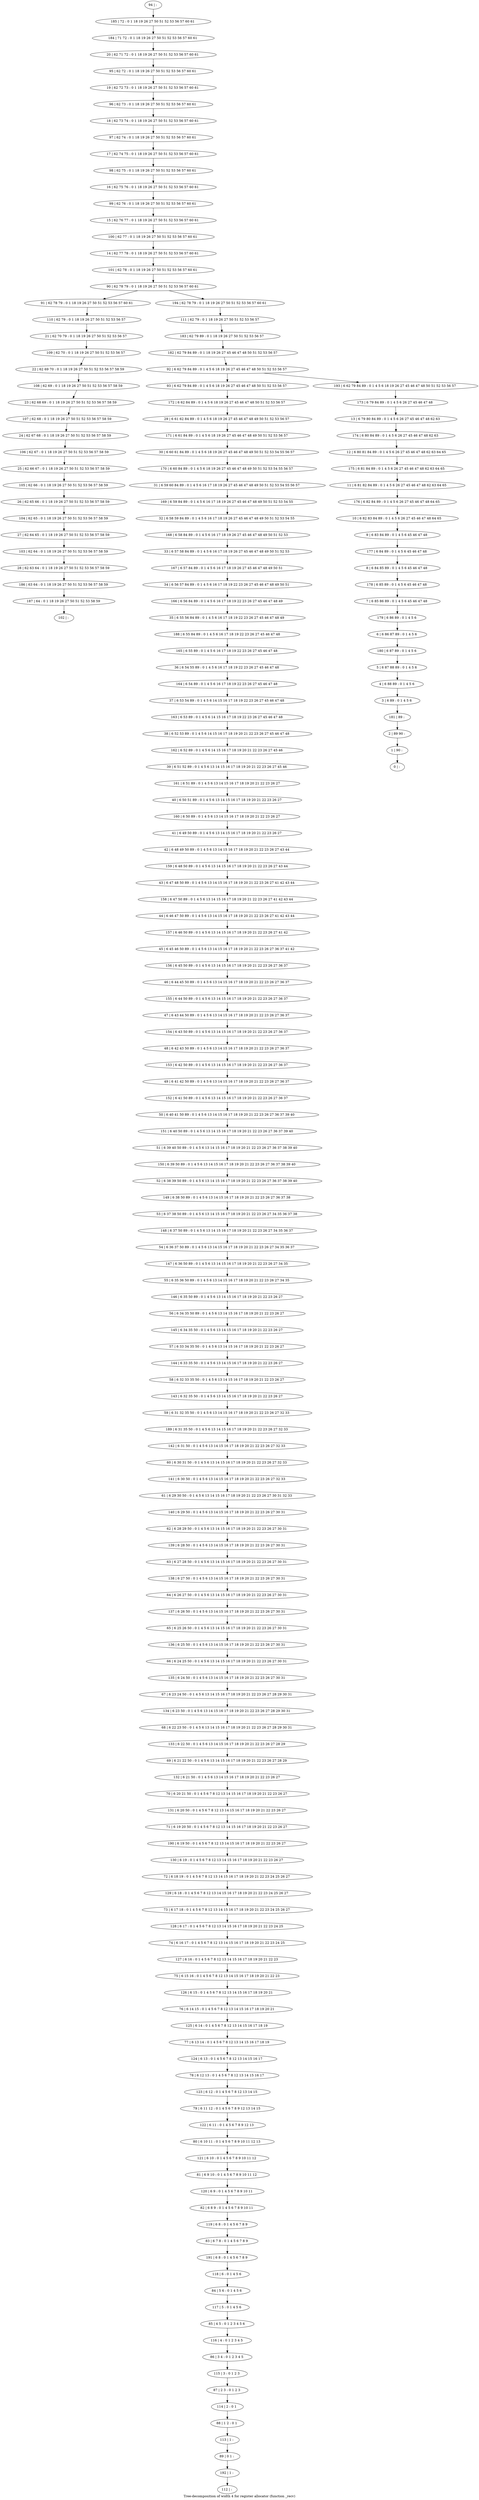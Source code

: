 digraph G {
graph [label="Tree-decomposition of width 4 for register allocator (function _recv)"]
0[label="0 | : "];
1[label="1 | 90 : "];
2[label="2 | 89 90 : "];
3[label="3 | 6 89 : 0 1 4 5 6 "];
4[label="4 | 6 88 89 : 0 1 4 5 6 "];
5[label="5 | 6 87 88 89 : 0 1 4 5 6 "];
6[label="6 | 6 86 87 89 : 0 1 4 5 6 "];
7[label="7 | 6 85 86 89 : 0 1 4 5 6 45 46 47 48 "];
8[label="8 | 6 84 85 89 : 0 1 4 5 6 45 46 47 48 "];
9[label="9 | 6 83 84 89 : 0 1 4 5 6 45 46 47 48 "];
10[label="10 | 6 82 83 84 89 : 0 1 4 5 6 26 27 45 46 47 48 64 65 "];
11[label="11 | 6 81 82 84 89 : 0 1 4 5 6 26 27 45 46 47 48 62 63 64 65 "];
12[label="12 | 6 80 81 84 89 : 0 1 4 5 6 26 27 45 46 47 48 62 63 64 65 "];
13[label="13 | 6 79 80 84 89 : 0 1 4 5 6 26 27 45 46 47 48 62 63 "];
14[label="14 | 62 77 78 : 0 1 18 19 26 27 50 51 52 53 56 57 60 61 "];
15[label="15 | 62 76 77 : 0 1 18 19 26 27 50 51 52 53 56 57 60 61 "];
16[label="16 | 62 75 76 : 0 1 18 19 26 27 50 51 52 53 56 57 60 61 "];
17[label="17 | 62 74 75 : 0 1 18 19 26 27 50 51 52 53 56 57 60 61 "];
18[label="18 | 62 73 74 : 0 1 18 19 26 27 50 51 52 53 56 57 60 61 "];
19[label="19 | 62 72 73 : 0 1 18 19 26 27 50 51 52 53 56 57 60 61 "];
20[label="20 | 62 71 72 : 0 1 18 19 26 27 50 51 52 53 56 57 60 61 "];
21[label="21 | 62 70 79 : 0 1 18 19 26 27 50 51 52 53 56 57 "];
22[label="22 | 62 69 70 : 0 1 18 19 26 27 50 51 52 53 56 57 58 59 "];
23[label="23 | 62 68 69 : 0 1 18 19 26 27 50 51 52 53 56 57 58 59 "];
24[label="24 | 62 67 68 : 0 1 18 19 26 27 50 51 52 53 56 57 58 59 "];
25[label="25 | 62 66 67 : 0 1 18 19 26 27 50 51 52 53 56 57 58 59 "];
26[label="26 | 62 65 66 : 0 1 18 19 26 27 50 51 52 53 56 57 58 59 "];
27[label="27 | 62 64 65 : 0 1 18 19 26 27 50 51 52 53 56 57 58 59 "];
28[label="28 | 62 63 64 : 0 1 18 19 26 27 50 51 52 53 56 57 58 59 "];
29[label="29 | 6 61 62 84 89 : 0 1 4 5 6 18 19 26 27 45 46 47 48 49 50 51 52 53 56 57 "];
30[label="30 | 6 60 61 84 89 : 0 1 4 5 6 18 19 26 27 45 46 47 48 49 50 51 52 53 54 55 56 57 "];
31[label="31 | 6 59 60 84 89 : 0 1 4 5 6 16 17 18 19 26 27 45 46 47 48 49 50 51 52 53 54 55 56 57 "];
32[label="32 | 6 58 59 84 89 : 0 1 4 5 6 16 17 18 19 26 27 45 46 47 48 49 50 51 52 53 54 55 "];
33[label="33 | 6 57 58 84 89 : 0 1 4 5 6 16 17 18 19 26 27 45 46 47 48 49 50 51 52 53 "];
34[label="34 | 6 56 57 84 89 : 0 1 4 5 6 16 17 18 19 22 23 26 27 45 46 47 48 49 50 51 "];
35[label="35 | 6 55 56 84 89 : 0 1 4 5 6 16 17 18 19 22 23 26 27 45 46 47 48 49 "];
36[label="36 | 6 54 55 89 : 0 1 4 5 6 16 17 18 19 22 23 26 27 45 46 47 48 "];
37[label="37 | 6 53 54 89 : 0 1 4 5 6 14 15 16 17 18 19 22 23 26 27 45 46 47 48 "];
38[label="38 | 6 52 53 89 : 0 1 4 5 6 14 15 16 17 18 19 20 21 22 23 26 27 45 46 47 48 "];
39[label="39 | 6 51 52 89 : 0 1 4 5 6 13 14 15 16 17 18 19 20 21 22 23 26 27 45 46 "];
40[label="40 | 6 50 51 89 : 0 1 4 5 6 13 14 15 16 17 18 19 20 21 22 23 26 27 "];
41[label="41 | 6 49 50 89 : 0 1 4 5 6 13 14 15 16 17 18 19 20 21 22 23 26 27 "];
42[label="42 | 6 48 49 50 89 : 0 1 4 5 6 13 14 15 16 17 18 19 20 21 22 23 26 27 43 44 "];
43[label="43 | 6 47 48 50 89 : 0 1 4 5 6 13 14 15 16 17 18 19 20 21 22 23 26 27 41 42 43 44 "];
44[label="44 | 6 46 47 50 89 : 0 1 4 5 6 13 14 15 16 17 18 19 20 21 22 23 26 27 41 42 43 44 "];
45[label="45 | 6 45 46 50 89 : 0 1 4 5 6 13 14 15 16 17 18 19 20 21 22 23 26 27 36 37 41 42 "];
46[label="46 | 6 44 45 50 89 : 0 1 4 5 6 13 14 15 16 17 18 19 20 21 22 23 26 27 36 37 "];
47[label="47 | 6 43 44 50 89 : 0 1 4 5 6 13 14 15 16 17 18 19 20 21 22 23 26 27 36 37 "];
48[label="48 | 6 42 43 50 89 : 0 1 4 5 6 13 14 15 16 17 18 19 20 21 22 23 26 27 36 37 "];
49[label="49 | 6 41 42 50 89 : 0 1 4 5 6 13 14 15 16 17 18 19 20 21 22 23 26 27 36 37 "];
50[label="50 | 6 40 41 50 89 : 0 1 4 5 6 13 14 15 16 17 18 19 20 21 22 23 26 27 36 37 39 40 "];
51[label="51 | 6 39 40 50 89 : 0 1 4 5 6 13 14 15 16 17 18 19 20 21 22 23 26 27 36 37 38 39 40 "];
52[label="52 | 6 38 39 50 89 : 0 1 4 5 6 13 14 15 16 17 18 19 20 21 22 23 26 27 36 37 38 39 40 "];
53[label="53 | 6 37 38 50 89 : 0 1 4 5 6 13 14 15 16 17 18 19 20 21 22 23 26 27 34 35 36 37 38 "];
54[label="54 | 6 36 37 50 89 : 0 1 4 5 6 13 14 15 16 17 18 19 20 21 22 23 26 27 34 35 36 37 "];
55[label="55 | 6 35 36 50 89 : 0 1 4 5 6 13 14 15 16 17 18 19 20 21 22 23 26 27 34 35 "];
56[label="56 | 6 34 35 50 89 : 0 1 4 5 6 13 14 15 16 17 18 19 20 21 22 23 26 27 "];
57[label="57 | 6 33 34 35 50 : 0 1 4 5 6 13 14 15 16 17 18 19 20 21 22 23 26 27 "];
58[label="58 | 6 32 33 35 50 : 0 1 4 5 6 13 14 15 16 17 18 19 20 21 22 23 26 27 "];
59[label="59 | 6 31 32 35 50 : 0 1 4 5 6 13 14 15 16 17 18 19 20 21 22 23 26 27 32 33 "];
60[label="60 | 6 30 31 50 : 0 1 4 5 6 13 14 15 16 17 18 19 20 21 22 23 26 27 32 33 "];
61[label="61 | 6 29 30 50 : 0 1 4 5 6 13 14 15 16 17 18 19 20 21 22 23 26 27 30 31 32 33 "];
62[label="62 | 6 28 29 50 : 0 1 4 5 6 13 14 15 16 17 18 19 20 21 22 23 26 27 30 31 "];
63[label="63 | 6 27 28 50 : 0 1 4 5 6 13 14 15 16 17 18 19 20 21 22 23 26 27 30 31 "];
64[label="64 | 6 26 27 50 : 0 1 4 5 6 13 14 15 16 17 18 19 20 21 22 23 26 27 30 31 "];
65[label="65 | 6 25 26 50 : 0 1 4 5 6 13 14 15 16 17 18 19 20 21 22 23 26 27 30 31 "];
66[label="66 | 6 24 25 50 : 0 1 4 5 6 13 14 15 16 17 18 19 20 21 22 23 26 27 30 31 "];
67[label="67 | 6 23 24 50 : 0 1 4 5 6 13 14 15 16 17 18 19 20 21 22 23 26 27 28 29 30 31 "];
68[label="68 | 6 22 23 50 : 0 1 4 5 6 13 14 15 16 17 18 19 20 21 22 23 26 27 28 29 30 31 "];
69[label="69 | 6 21 22 50 : 0 1 4 5 6 13 14 15 16 17 18 19 20 21 22 23 26 27 28 29 "];
70[label="70 | 6 20 21 50 : 0 1 4 5 6 7 8 12 13 14 15 16 17 18 19 20 21 22 23 26 27 "];
71[label="71 | 6 19 20 50 : 0 1 4 5 6 7 8 12 13 14 15 16 17 18 19 20 21 22 23 26 27 "];
72[label="72 | 6 18 19 : 0 1 4 5 6 7 8 12 13 14 15 16 17 18 19 20 21 22 23 24 25 26 27 "];
73[label="73 | 6 17 18 : 0 1 4 5 6 7 8 12 13 14 15 16 17 18 19 20 21 22 23 24 25 26 27 "];
74[label="74 | 6 16 17 : 0 1 4 5 6 7 8 12 13 14 15 16 17 18 19 20 21 22 23 24 25 "];
75[label="75 | 6 15 16 : 0 1 4 5 6 7 8 12 13 14 15 16 17 18 19 20 21 22 23 "];
76[label="76 | 6 14 15 : 0 1 4 5 6 7 8 12 13 14 15 16 17 18 19 20 21 "];
77[label="77 | 6 13 14 : 0 1 4 5 6 7 8 12 13 14 15 16 17 18 19 "];
78[label="78 | 6 12 13 : 0 1 4 5 6 7 8 12 13 14 15 16 17 "];
79[label="79 | 6 11 12 : 0 1 4 5 6 7 8 9 12 13 14 15 "];
80[label="80 | 6 10 11 : 0 1 4 5 6 7 8 9 10 11 12 13 "];
81[label="81 | 6 9 10 : 0 1 4 5 6 7 8 9 10 11 12 "];
82[label="82 | 6 8 9 : 0 1 4 5 6 7 8 9 10 11 "];
83[label="83 | 6 7 8 : 0 1 4 5 6 7 8 9 "];
84[label="84 | 5 6 : 0 1 4 5 6 "];
85[label="85 | 4 5 : 0 1 2 3 4 5 6 "];
86[label="86 | 3 4 : 0 1 2 3 4 5 "];
87[label="87 | 2 3 : 0 1 2 3 "];
88[label="88 | 1 2 : 0 1 "];
89[label="89 | 0 1 : "];
90[label="90 | 62 78 79 : 0 1 18 19 26 27 50 51 52 53 56 57 60 61 "];
91[label="91 | 62 78 79 : 0 1 18 19 26 27 50 51 52 53 56 57 60 61 "];
92[label="92 | 6 62 79 84 89 : 0 1 4 5 6 18 19 26 27 45 46 47 48 50 51 52 53 56 57 "];
93[label="93 | 6 62 79 84 89 : 0 1 4 5 6 18 19 26 27 45 46 47 48 50 51 52 53 56 57 "];
94[label="94 | : "];
95[label="95 | 62 72 : 0 1 18 19 26 27 50 51 52 53 56 57 60 61 "];
96[label="96 | 62 73 : 0 1 18 19 26 27 50 51 52 53 56 57 60 61 "];
97[label="97 | 62 74 : 0 1 18 19 26 27 50 51 52 53 56 57 60 61 "];
98[label="98 | 62 75 : 0 1 18 19 26 27 50 51 52 53 56 57 60 61 "];
99[label="99 | 62 76 : 0 1 18 19 26 27 50 51 52 53 56 57 60 61 "];
100[label="100 | 62 77 : 0 1 18 19 26 27 50 51 52 53 56 57 60 61 "];
101[label="101 | 62 78 : 0 1 18 19 26 27 50 51 52 53 56 57 60 61 "];
102[label="102 | : "];
103[label="103 | 62 64 : 0 1 18 19 26 27 50 51 52 53 56 57 58 59 "];
104[label="104 | 62 65 : 0 1 18 19 26 27 50 51 52 53 56 57 58 59 "];
105[label="105 | 62 66 : 0 1 18 19 26 27 50 51 52 53 56 57 58 59 "];
106[label="106 | 62 67 : 0 1 18 19 26 27 50 51 52 53 56 57 58 59 "];
107[label="107 | 62 68 : 0 1 18 19 26 27 50 51 52 53 56 57 58 59 "];
108[label="108 | 62 69 : 0 1 18 19 26 27 50 51 52 53 56 57 58 59 "];
109[label="109 | 62 70 : 0 1 18 19 26 27 50 51 52 53 56 57 "];
110[label="110 | 62 79 : 0 1 18 19 26 27 50 51 52 53 56 57 "];
111[label="111 | 62 79 : 0 1 18 19 26 27 50 51 52 53 56 57 "];
112[label="112 | : "];
113[label="113 | 1 : "];
114[label="114 | 2 : 0 1 "];
115[label="115 | 3 : 0 1 2 3 "];
116[label="116 | 4 : 0 1 2 3 4 5 "];
117[label="117 | 5 : 0 1 4 5 6 "];
118[label="118 | 6 : 0 1 4 5 6 "];
119[label="119 | 6 8 : 0 1 4 5 6 7 8 9 "];
120[label="120 | 6 9 : 0 1 4 5 6 7 8 9 10 11 "];
121[label="121 | 6 10 : 0 1 4 5 6 7 8 9 10 11 12 "];
122[label="122 | 6 11 : 0 1 4 5 6 7 8 9 12 13 "];
123[label="123 | 6 12 : 0 1 4 5 6 7 8 12 13 14 15 "];
124[label="124 | 6 13 : 0 1 4 5 6 7 8 12 13 14 15 16 17 "];
125[label="125 | 6 14 : 0 1 4 5 6 7 8 12 13 14 15 16 17 18 19 "];
126[label="126 | 6 15 : 0 1 4 5 6 7 8 12 13 14 15 16 17 18 19 20 21 "];
127[label="127 | 6 16 : 0 1 4 5 6 7 8 12 13 14 15 16 17 18 19 20 21 22 23 "];
128[label="128 | 6 17 : 0 1 4 5 6 7 8 12 13 14 15 16 17 18 19 20 21 22 23 24 25 "];
129[label="129 | 6 18 : 0 1 4 5 6 7 8 12 13 14 15 16 17 18 19 20 21 22 23 24 25 26 27 "];
130[label="130 | 6 19 : 0 1 4 5 6 7 8 12 13 14 15 16 17 18 19 20 21 22 23 26 27 "];
131[label="131 | 6 20 50 : 0 1 4 5 6 7 8 12 13 14 15 16 17 18 19 20 21 22 23 26 27 "];
132[label="132 | 6 21 50 : 0 1 4 5 6 13 14 15 16 17 18 19 20 21 22 23 26 27 "];
133[label="133 | 6 22 50 : 0 1 4 5 6 13 14 15 16 17 18 19 20 21 22 23 26 27 28 29 "];
134[label="134 | 6 23 50 : 0 1 4 5 6 13 14 15 16 17 18 19 20 21 22 23 26 27 28 29 30 31 "];
135[label="135 | 6 24 50 : 0 1 4 5 6 13 14 15 16 17 18 19 20 21 22 23 26 27 30 31 "];
136[label="136 | 6 25 50 : 0 1 4 5 6 13 14 15 16 17 18 19 20 21 22 23 26 27 30 31 "];
137[label="137 | 6 26 50 : 0 1 4 5 6 13 14 15 16 17 18 19 20 21 22 23 26 27 30 31 "];
138[label="138 | 6 27 50 : 0 1 4 5 6 13 14 15 16 17 18 19 20 21 22 23 26 27 30 31 "];
139[label="139 | 6 28 50 : 0 1 4 5 6 13 14 15 16 17 18 19 20 21 22 23 26 27 30 31 "];
140[label="140 | 6 29 50 : 0 1 4 5 6 13 14 15 16 17 18 19 20 21 22 23 26 27 30 31 "];
141[label="141 | 6 30 50 : 0 1 4 5 6 13 14 15 16 17 18 19 20 21 22 23 26 27 32 33 "];
142[label="142 | 6 31 50 : 0 1 4 5 6 13 14 15 16 17 18 19 20 21 22 23 26 27 32 33 "];
143[label="143 | 6 32 35 50 : 0 1 4 5 6 13 14 15 16 17 18 19 20 21 22 23 26 27 "];
144[label="144 | 6 33 35 50 : 0 1 4 5 6 13 14 15 16 17 18 19 20 21 22 23 26 27 "];
145[label="145 | 6 34 35 50 : 0 1 4 5 6 13 14 15 16 17 18 19 20 21 22 23 26 27 "];
146[label="146 | 6 35 50 89 : 0 1 4 5 6 13 14 15 16 17 18 19 20 21 22 23 26 27 "];
147[label="147 | 6 36 50 89 : 0 1 4 5 6 13 14 15 16 17 18 19 20 21 22 23 26 27 34 35 "];
148[label="148 | 6 37 50 89 : 0 1 4 5 6 13 14 15 16 17 18 19 20 21 22 23 26 27 34 35 36 37 "];
149[label="149 | 6 38 50 89 : 0 1 4 5 6 13 14 15 16 17 18 19 20 21 22 23 26 27 36 37 38 "];
150[label="150 | 6 39 50 89 : 0 1 4 5 6 13 14 15 16 17 18 19 20 21 22 23 26 27 36 37 38 39 40 "];
151[label="151 | 6 40 50 89 : 0 1 4 5 6 13 14 15 16 17 18 19 20 21 22 23 26 27 36 37 39 40 "];
152[label="152 | 6 41 50 89 : 0 1 4 5 6 13 14 15 16 17 18 19 20 21 22 23 26 27 36 37 "];
153[label="153 | 6 42 50 89 : 0 1 4 5 6 13 14 15 16 17 18 19 20 21 22 23 26 27 36 37 "];
154[label="154 | 6 43 50 89 : 0 1 4 5 6 13 14 15 16 17 18 19 20 21 22 23 26 27 36 37 "];
155[label="155 | 6 44 50 89 : 0 1 4 5 6 13 14 15 16 17 18 19 20 21 22 23 26 27 36 37 "];
156[label="156 | 6 45 50 89 : 0 1 4 5 6 13 14 15 16 17 18 19 20 21 22 23 26 27 36 37 "];
157[label="157 | 6 46 50 89 : 0 1 4 5 6 13 14 15 16 17 18 19 20 21 22 23 26 27 41 42 "];
158[label="158 | 6 47 50 89 : 0 1 4 5 6 13 14 15 16 17 18 19 20 21 22 23 26 27 41 42 43 44 "];
159[label="159 | 6 48 50 89 : 0 1 4 5 6 13 14 15 16 17 18 19 20 21 22 23 26 27 43 44 "];
160[label="160 | 6 50 89 : 0 1 4 5 6 13 14 15 16 17 18 19 20 21 22 23 26 27 "];
161[label="161 | 6 51 89 : 0 1 4 5 6 13 14 15 16 17 18 19 20 21 22 23 26 27 "];
162[label="162 | 6 52 89 : 0 1 4 5 6 14 15 16 17 18 19 20 21 22 23 26 27 45 46 "];
163[label="163 | 6 53 89 : 0 1 4 5 6 14 15 16 17 18 19 22 23 26 27 45 46 47 48 "];
164[label="164 | 6 54 89 : 0 1 4 5 6 16 17 18 19 22 23 26 27 45 46 47 48 "];
165[label="165 | 6 55 89 : 0 1 4 5 6 16 17 18 19 22 23 26 27 45 46 47 48 "];
166[label="166 | 6 56 84 89 : 0 1 4 5 6 16 17 18 19 22 23 26 27 45 46 47 48 49 "];
167[label="167 | 6 57 84 89 : 0 1 4 5 6 16 17 18 19 26 27 45 46 47 48 49 50 51 "];
168[label="168 | 6 58 84 89 : 0 1 4 5 6 16 17 18 19 26 27 45 46 47 48 49 50 51 52 53 "];
169[label="169 | 6 59 84 89 : 0 1 4 5 6 16 17 18 19 26 27 45 46 47 48 49 50 51 52 53 54 55 "];
170[label="170 | 6 60 84 89 : 0 1 4 5 6 18 19 26 27 45 46 47 48 49 50 51 52 53 54 55 56 57 "];
171[label="171 | 6 61 84 89 : 0 1 4 5 6 18 19 26 27 45 46 47 48 49 50 51 52 53 56 57 "];
172[label="172 | 6 62 84 89 : 0 1 4 5 6 18 19 26 27 45 46 47 48 50 51 52 53 56 57 "];
173[label="173 | 6 79 84 89 : 0 1 4 5 6 26 27 45 46 47 48 "];
174[label="174 | 6 80 84 89 : 0 1 4 5 6 26 27 45 46 47 48 62 63 "];
175[label="175 | 6 81 84 89 : 0 1 4 5 6 26 27 45 46 47 48 62 63 64 65 "];
176[label="176 | 6 82 84 89 : 0 1 4 5 6 26 27 45 46 47 48 64 65 "];
177[label="177 | 6 84 89 : 0 1 4 5 6 45 46 47 48 "];
178[label="178 | 6 85 89 : 0 1 4 5 6 45 46 47 48 "];
179[label="179 | 6 86 89 : 0 1 4 5 6 "];
180[label="180 | 6 87 89 : 0 1 4 5 6 "];
181[label="181 | 89 : "];
182[label="182 | 62 79 84 89 : 0 1 18 19 26 27 45 46 47 48 50 51 52 53 56 57 "];
183[label="183 | 62 79 89 : 0 1 18 19 26 27 50 51 52 53 56 57 "];
184[label="184 | 71 72 : 0 1 18 19 26 27 50 51 52 53 56 57 60 61 "];
185[label="185 | 72 : 0 1 18 19 26 27 50 51 52 53 56 57 60 61 "];
186[label="186 | 63 64 : 0 1 18 19 26 27 50 51 52 53 56 57 58 59 "];
187[label="187 | 64 : 0 1 18 19 26 27 50 51 52 53 58 59 "];
188[label="188 | 6 55 84 89 : 0 1 4 5 6 16 17 18 19 22 23 26 27 45 46 47 48 "];
189[label="189 | 6 31 35 50 : 0 1 4 5 6 13 14 15 16 17 18 19 20 21 22 23 26 27 32 33 "];
190[label="190 | 6 19 50 : 0 1 4 5 6 7 8 12 13 14 15 16 17 18 19 20 21 22 23 26 27 "];
191[label="191 | 6 8 : 0 1 4 5 6 7 8 9 "];
192[label="192 | 1 : "];
193[label="193 | 6 62 79 84 89 : 0 1 4 5 6 18 19 26 27 45 46 47 48 50 51 52 53 56 57 "];
194[label="194 | 62 78 79 : 0 1 18 19 26 27 50 51 52 53 56 57 60 61 "];
41->42 ;
103->28 ;
27->103 ;
104->27 ;
26->104 ;
105->26 ;
25->105 ;
106->25 ;
24->106 ;
107->24 ;
23->107 ;
108->23 ;
22->108 ;
109->22 ;
21->109 ;
110->21 ;
91->110 ;
113->89 ;
88->113 ;
114->88 ;
87->114 ;
115->87 ;
86->115 ;
116->86 ;
85->116 ;
117->85 ;
84->117 ;
118->84 ;
119->83 ;
82->119 ;
120->82 ;
81->120 ;
121->81 ;
80->121 ;
122->80 ;
79->122 ;
123->79 ;
78->123 ;
124->78 ;
77->124 ;
125->77 ;
76->125 ;
126->76 ;
75->126 ;
127->75 ;
74->127 ;
128->74 ;
73->128 ;
129->73 ;
72->129 ;
130->72 ;
131->71 ;
70->131 ;
132->70 ;
69->132 ;
133->69 ;
68->133 ;
134->68 ;
67->134 ;
135->67 ;
66->135 ;
136->66 ;
65->136 ;
137->65 ;
64->137 ;
138->64 ;
63->138 ;
139->63 ;
62->139 ;
140->62 ;
61->140 ;
141->61 ;
60->141 ;
142->60 ;
143->59 ;
58->143 ;
144->58 ;
57->144 ;
145->57 ;
56->145 ;
146->56 ;
55->146 ;
147->55 ;
54->147 ;
148->54 ;
53->148 ;
149->53 ;
52->149 ;
150->52 ;
51->150 ;
151->51 ;
50->151 ;
152->50 ;
49->152 ;
153->49 ;
48->153 ;
154->48 ;
47->154 ;
155->47 ;
46->155 ;
156->46 ;
45->156 ;
157->45 ;
44->157 ;
158->44 ;
43->158 ;
159->43 ;
42->159 ;
160->41 ;
40->160 ;
161->40 ;
39->161 ;
162->39 ;
38->162 ;
163->38 ;
37->163 ;
164->37 ;
36->164 ;
165->36 ;
166->35 ;
34->166 ;
167->34 ;
33->167 ;
168->33 ;
32->168 ;
169->32 ;
31->169 ;
170->31 ;
30->170 ;
171->30 ;
29->171 ;
172->29 ;
93->172 ;
28->186 ;
187->102 ;
186->187 ;
188->165 ;
35->188 ;
189->142 ;
59->189 ;
190->130 ;
71->190 ;
191->118 ;
83->191 ;
192->112 ;
89->192 ;
94->185 ;
185->184 ;
184->20 ;
20->95 ;
95->19 ;
19->96 ;
96->18 ;
18->97 ;
97->17 ;
17->98 ;
98->16 ;
16->99 ;
99->15 ;
15->100 ;
100->14 ;
14->101 ;
101->90 ;
111->183 ;
183->182 ;
182->92 ;
173->13 ;
13->174 ;
174->12 ;
12->175 ;
175->11 ;
11->176 ;
176->10 ;
10->9 ;
9->177 ;
177->8 ;
8->178 ;
178->7 ;
7->179 ;
179->6 ;
6->180 ;
180->5 ;
5->4 ;
4->3 ;
3->181 ;
181->2 ;
2->1 ;
1->0 ;
193->173 ;
194->111 ;
92->93 ;
92->193 ;
90->91 ;
90->194 ;
}
